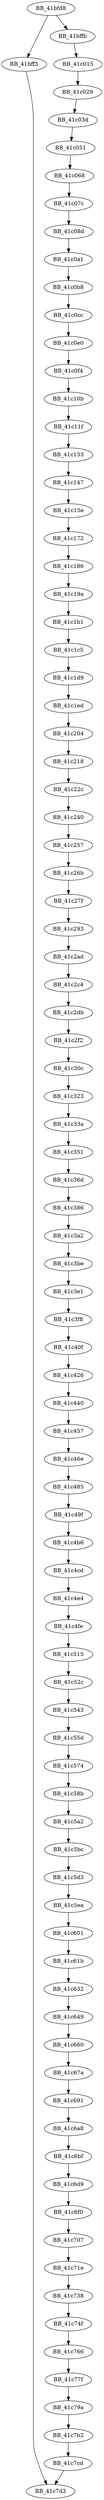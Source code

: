 DiGraph __get_lc_time{
BB_41bfd8->BB_41bff3
BB_41bfd8->BB_41bffb
BB_41bff3->BB_41c7d3
BB_41bffb->BB_41c015
BB_41c015->BB_41c029
BB_41c029->BB_41c03d
BB_41c03d->BB_41c051
BB_41c051->BB_41c068
BB_41c068->BB_41c07c
BB_41c07c->BB_41c08d
BB_41c08d->BB_41c0a1
BB_41c0a1->BB_41c0b8
BB_41c0b8->BB_41c0cc
BB_41c0cc->BB_41c0e0
BB_41c0e0->BB_41c0f4
BB_41c0f4->BB_41c10b
BB_41c10b->BB_41c11f
BB_41c11f->BB_41c133
BB_41c133->BB_41c147
BB_41c147->BB_41c15e
BB_41c15e->BB_41c172
BB_41c172->BB_41c186
BB_41c186->BB_41c19a
BB_41c19a->BB_41c1b1
BB_41c1b1->BB_41c1c5
BB_41c1c5->BB_41c1d9
BB_41c1d9->BB_41c1ed
BB_41c1ed->BB_41c204
BB_41c204->BB_41c218
BB_41c218->BB_41c22c
BB_41c22c->BB_41c240
BB_41c240->BB_41c257
BB_41c257->BB_41c26b
BB_41c26b->BB_41c27f
BB_41c27f->BB_41c293
BB_41c293->BB_41c2ad
BB_41c2ad->BB_41c2c4
BB_41c2c4->BB_41c2db
BB_41c2db->BB_41c2f2
BB_41c2f2->BB_41c30c
BB_41c30c->BB_41c323
BB_41c323->BB_41c33a
BB_41c33a->BB_41c351
BB_41c351->BB_41c36d
BB_41c36d->BB_41c386
BB_41c386->BB_41c3a2
BB_41c3a2->BB_41c3be
BB_41c3be->BB_41c3e1
BB_41c3e1->BB_41c3f8
BB_41c3f8->BB_41c40f
BB_41c40f->BB_41c426
BB_41c426->BB_41c440
BB_41c440->BB_41c457
BB_41c457->BB_41c46e
BB_41c46e->BB_41c485
BB_41c485->BB_41c49f
BB_41c49f->BB_41c4b6
BB_41c4b6->BB_41c4cd
BB_41c4cd->BB_41c4e4
BB_41c4e4->BB_41c4fe
BB_41c4fe->BB_41c515
BB_41c515->BB_41c52c
BB_41c52c->BB_41c543
BB_41c543->BB_41c55d
BB_41c55d->BB_41c574
BB_41c574->BB_41c58b
BB_41c58b->BB_41c5a2
BB_41c5a2->BB_41c5bc
BB_41c5bc->BB_41c5d3
BB_41c5d3->BB_41c5ea
BB_41c5ea->BB_41c601
BB_41c601->BB_41c61b
BB_41c61b->BB_41c632
BB_41c632->BB_41c649
BB_41c649->BB_41c660
BB_41c660->BB_41c67a
BB_41c67a->BB_41c691
BB_41c691->BB_41c6a8
BB_41c6a8->BB_41c6bf
BB_41c6bf->BB_41c6d9
BB_41c6d9->BB_41c6f0
BB_41c6f0->BB_41c707
BB_41c707->BB_41c71e
BB_41c71e->BB_41c738
BB_41c738->BB_41c74f
BB_41c74f->BB_41c766
BB_41c766->BB_41c77f
BB_41c77f->BB_41c79a
BB_41c79a->BB_41c7b2
BB_41c7b2->BB_41c7cd
BB_41c7cd->BB_41c7d3
}
